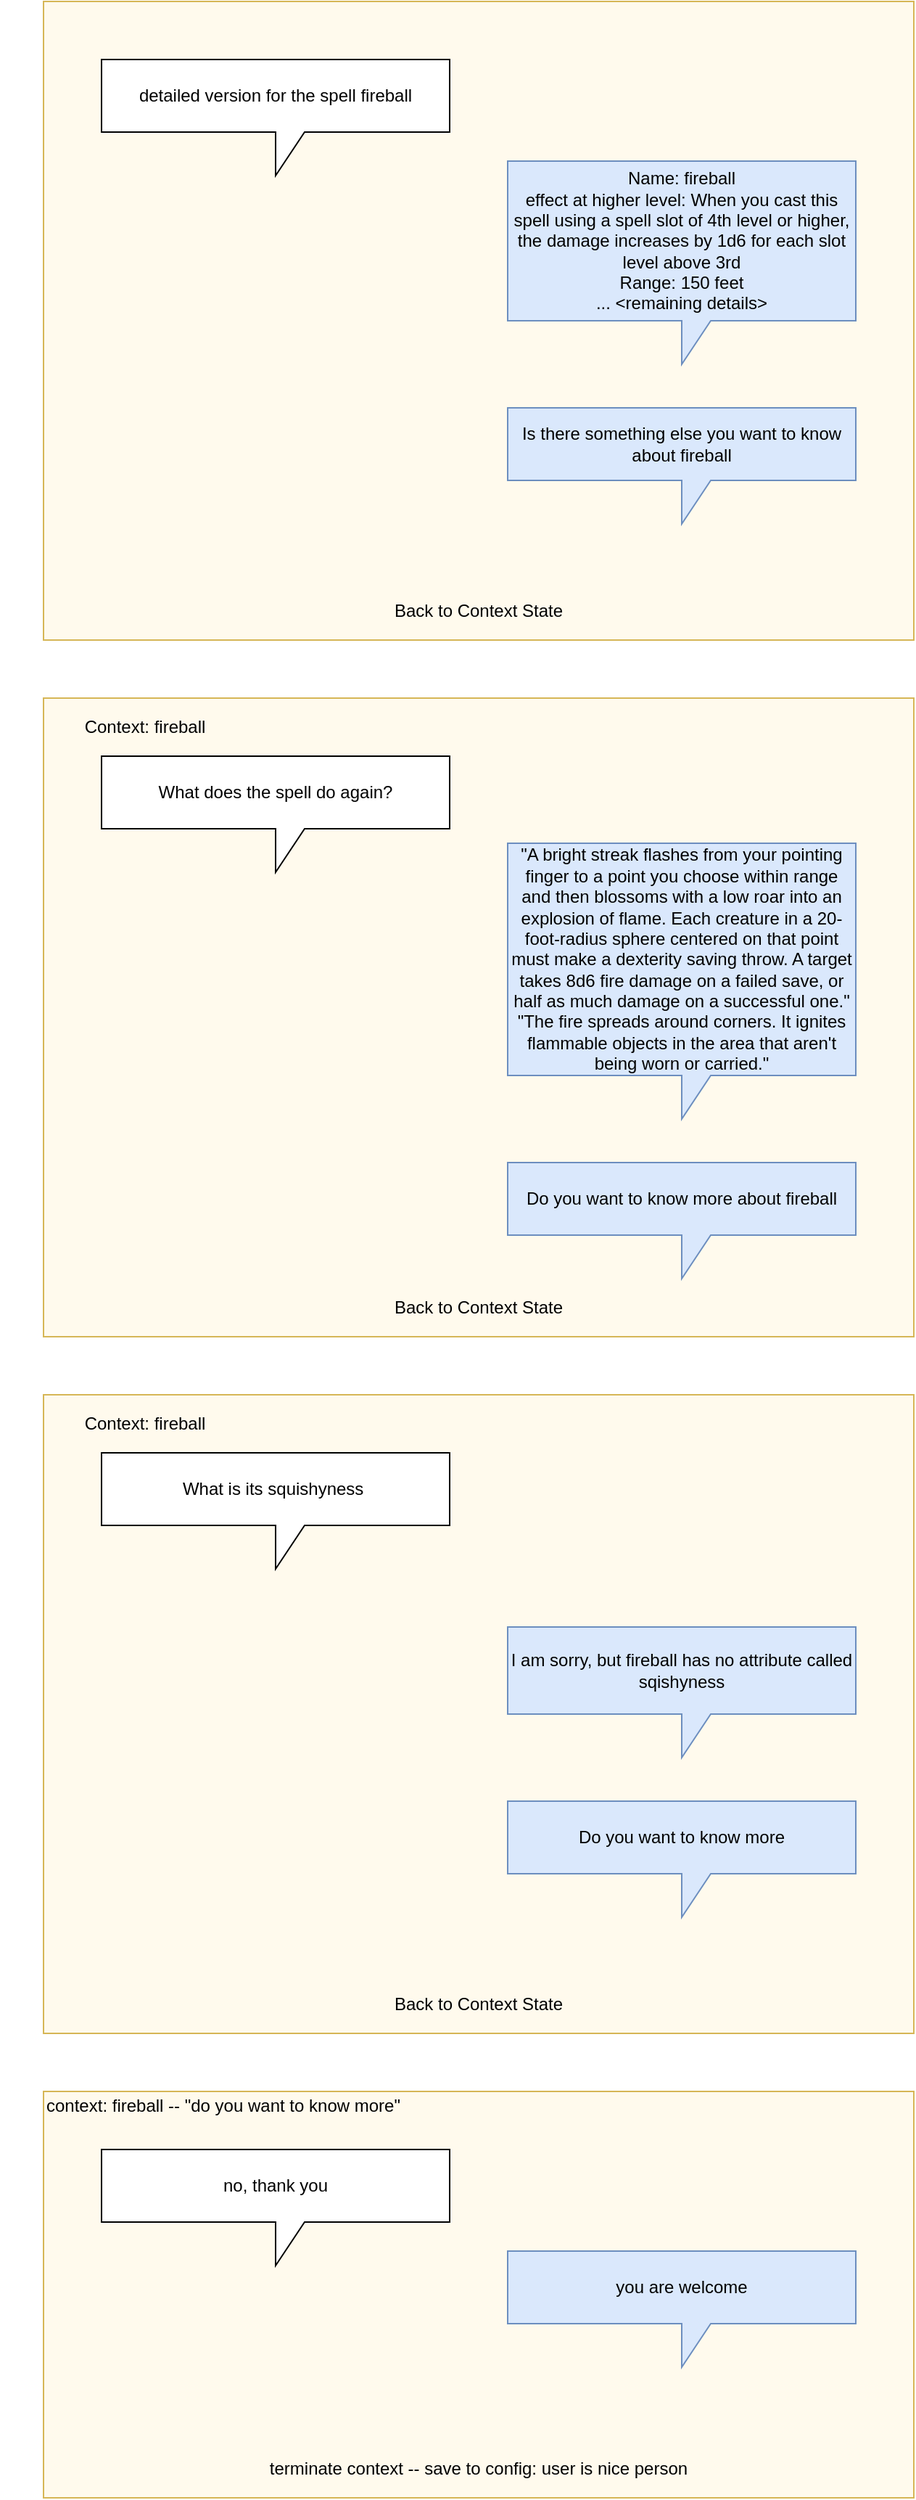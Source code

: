 <mxfile version="14.1.8" type="device"><diagram id="ahUZG6pYxQTYNia0-5g8" name="Seite-1"><mxGraphModel dx="259" dy="806" grid="1" gridSize="10" guides="1" tooltips="1" connect="1" arrows="1" fold="1" page="1" pageScale="1" pageWidth="827" pageHeight="1169" math="0" shadow="0"><root><mxCell id="0"/><mxCell id="1" parent="0"/><mxCell id="UkGV-hVrYI615PtGTOdw-1" value="" style="rounded=0;whiteSpace=wrap;html=1;strokeColor=#d6b656;fillColor=#FFFAED;" vertex="1" parent="1"><mxGeometry x="960" y="520" width="600" height="440" as="geometry"/></mxCell><mxCell id="UkGV-hVrYI615PtGTOdw-2" value="What does the spell do again?" style="shape=callout;whiteSpace=wrap;html=1;perimeter=calloutPerimeter;" vertex="1" parent="1"><mxGeometry x="1000" y="560" width="240" height="80" as="geometry"/></mxCell><mxCell id="UkGV-hVrYI615PtGTOdw-3" value="&lt;span&gt;&quot;A bright streak flashes from your pointing finger to a point you choose within range and then blossoms with a low roar into an explosion of flame. Each creature in a 20-foot-radius sphere centered on that point must make a dexterity saving throw. A target takes 8d6 fire damage on a failed save, or half as much damage on a successful one.&quot;&lt;br&gt;&lt;/span&gt;&lt;span&gt;&quot;The fire spreads around corners. It ignites flammable objects in the area that aren't being worn or carried.&quot;&lt;/span&gt;&lt;span&gt;&lt;br&gt;&lt;/span&gt;" style="shape=callout;whiteSpace=wrap;html=1;perimeter=calloutPerimeter;fillColor=#dae8fc;strokeColor=#6c8ebf;" vertex="1" parent="1"><mxGeometry x="1280" y="620" width="240" height="190" as="geometry"/></mxCell><mxCell id="UkGV-hVrYI615PtGTOdw-4" value="Do you want to know more about fireball" style="shape=callout;whiteSpace=wrap;html=1;perimeter=calloutPerimeter;fillColor=#dae8fc;strokeColor=#6c8ebf;" vertex="1" parent="1"><mxGeometry x="1280" y="840" width="240" height="80" as="geometry"/></mxCell><mxCell id="UkGV-hVrYI615PtGTOdw-5" value="Back to Context State" style="text;html=1;strokeColor=none;fillColor=none;align=center;verticalAlign=middle;whiteSpace=wrap;rounded=0;" vertex="1" parent="1"><mxGeometry x="1160" y="930" width="200" height="20" as="geometry"/></mxCell><mxCell id="UkGV-hVrYI615PtGTOdw-6" value="Context: fireball" style="text;html=1;strokeColor=none;fillColor=none;align=center;verticalAlign=middle;whiteSpace=wrap;rounded=0;" vertex="1" parent="1"><mxGeometry x="930" y="530" width="200" height="20" as="geometry"/></mxCell><mxCell id="UkGV-hVrYI615PtGTOdw-7" value="" style="rounded=0;whiteSpace=wrap;html=1;strokeColor=#d6b656;fillColor=#FFFAED;" vertex="1" parent="1"><mxGeometry x="960" y="40" width="600" height="440" as="geometry"/></mxCell><mxCell id="UkGV-hVrYI615PtGTOdw-8" value="detailed version for the spell fireball" style="shape=callout;whiteSpace=wrap;html=1;perimeter=calloutPerimeter;" vertex="1" parent="1"><mxGeometry x="1000" y="80" width="240" height="80" as="geometry"/></mxCell><mxCell id="UkGV-hVrYI615PtGTOdw-9" value="&lt;span&gt;Name: fireball&lt;br&gt;&lt;/span&gt;effect at higher level:&amp;nbsp;&lt;span&gt;When you cast this spell using a spell slot of 4th level or higher, the damage increases by 1d6 for each slot level above 3rd&lt;br&gt;&lt;/span&gt;&lt;span&gt;Range: 150 feet&lt;br&gt;... &amp;lt;remaining details&amp;gt;&lt;br&gt;&lt;/span&gt;" style="shape=callout;whiteSpace=wrap;html=1;perimeter=calloutPerimeter;fillColor=#dae8fc;strokeColor=#6c8ebf;" vertex="1" parent="1"><mxGeometry x="1280" y="150" width="240" height="140" as="geometry"/></mxCell><mxCell id="UkGV-hVrYI615PtGTOdw-10" value="Is there something else you want to know about fireball" style="shape=callout;whiteSpace=wrap;html=1;perimeter=calloutPerimeter;fillColor=#dae8fc;strokeColor=#6c8ebf;" vertex="1" parent="1"><mxGeometry x="1280" y="320" width="240" height="80" as="geometry"/></mxCell><mxCell id="UkGV-hVrYI615PtGTOdw-11" value="Back to Context State" style="text;html=1;strokeColor=none;fillColor=none;align=center;verticalAlign=middle;whiteSpace=wrap;rounded=0;" vertex="1" parent="1"><mxGeometry x="1160" y="450" width="200" height="20" as="geometry"/></mxCell><mxCell id="UkGV-hVrYI615PtGTOdw-12" value="" style="rounded=0;whiteSpace=wrap;html=1;strokeColor=#d6b656;fillColor=#FFFAED;" vertex="1" parent="1"><mxGeometry x="960" y="1000" width="600" height="440" as="geometry"/></mxCell><mxCell id="UkGV-hVrYI615PtGTOdw-13" value="What is its squishyness&amp;nbsp;" style="shape=callout;whiteSpace=wrap;html=1;perimeter=calloutPerimeter;" vertex="1" parent="1"><mxGeometry x="1000" y="1040" width="240" height="80" as="geometry"/></mxCell><mxCell id="UkGV-hVrYI615PtGTOdw-14" value="&lt;span&gt;I am sorry, but fireball has no attribute called sqishyness&lt;/span&gt;&lt;span&gt;&lt;br&gt;&lt;/span&gt;" style="shape=callout;whiteSpace=wrap;html=1;perimeter=calloutPerimeter;fillColor=#dae8fc;strokeColor=#6c8ebf;" vertex="1" parent="1"><mxGeometry x="1280" y="1160" width="240" height="90" as="geometry"/></mxCell><mxCell id="UkGV-hVrYI615PtGTOdw-15" value="Do you want to know more" style="shape=callout;whiteSpace=wrap;html=1;perimeter=calloutPerimeter;fillColor=#dae8fc;strokeColor=#6c8ebf;" vertex="1" parent="1"><mxGeometry x="1280" y="1280" width="240" height="80" as="geometry"/></mxCell><mxCell id="UkGV-hVrYI615PtGTOdw-16" value="Back to Context State" style="text;html=1;strokeColor=none;fillColor=none;align=center;verticalAlign=middle;whiteSpace=wrap;rounded=0;" vertex="1" parent="1"><mxGeometry x="1160" y="1410" width="200" height="20" as="geometry"/></mxCell><mxCell id="UkGV-hVrYI615PtGTOdw-17" value="Context: fireball" style="text;html=1;strokeColor=none;fillColor=none;align=center;verticalAlign=middle;whiteSpace=wrap;rounded=0;" vertex="1" parent="1"><mxGeometry x="930" y="1010" width="200" height="20" as="geometry"/></mxCell><mxCell id="UkGV-hVrYI615PtGTOdw-18" value="" style="rounded=0;whiteSpace=wrap;html=1;strokeColor=#d6b656;fillColor=#FFFAED;" vertex="1" parent="1"><mxGeometry x="960" y="1480" width="600" height="280" as="geometry"/></mxCell><mxCell id="UkGV-hVrYI615PtGTOdw-19" value="no, thank you" style="shape=callout;whiteSpace=wrap;html=1;perimeter=calloutPerimeter;" vertex="1" parent="1"><mxGeometry x="1000" y="1520" width="240" height="80" as="geometry"/></mxCell><mxCell id="UkGV-hVrYI615PtGTOdw-20" value="&lt;span&gt;you are welcome&lt;br&gt;&lt;/span&gt;" style="shape=callout;whiteSpace=wrap;html=1;perimeter=calloutPerimeter;fillColor=#dae8fc;strokeColor=#6c8ebf;" vertex="1" parent="1"><mxGeometry x="1280" y="1590" width="240" height="80" as="geometry"/></mxCell><mxCell id="UkGV-hVrYI615PtGTOdw-21" value="context: fireball -- &quot;do you want to know more&quot;" style="text;html=1;strokeColor=none;fillColor=none;align=left;verticalAlign=middle;whiteSpace=wrap;rounded=0;" vertex="1" parent="1"><mxGeometry x="960" y="1480" width="260" height="20" as="geometry"/></mxCell><mxCell id="UkGV-hVrYI615PtGTOdw-22" value="terminate context -- save to config: user is nice person" style="text;html=1;strokeColor=none;fillColor=none;align=center;verticalAlign=middle;whiteSpace=wrap;rounded=0;" vertex="1" parent="1"><mxGeometry x="1105" y="1730" width="310" height="20" as="geometry"/></mxCell></root></mxGraphModel></diagram></mxfile>